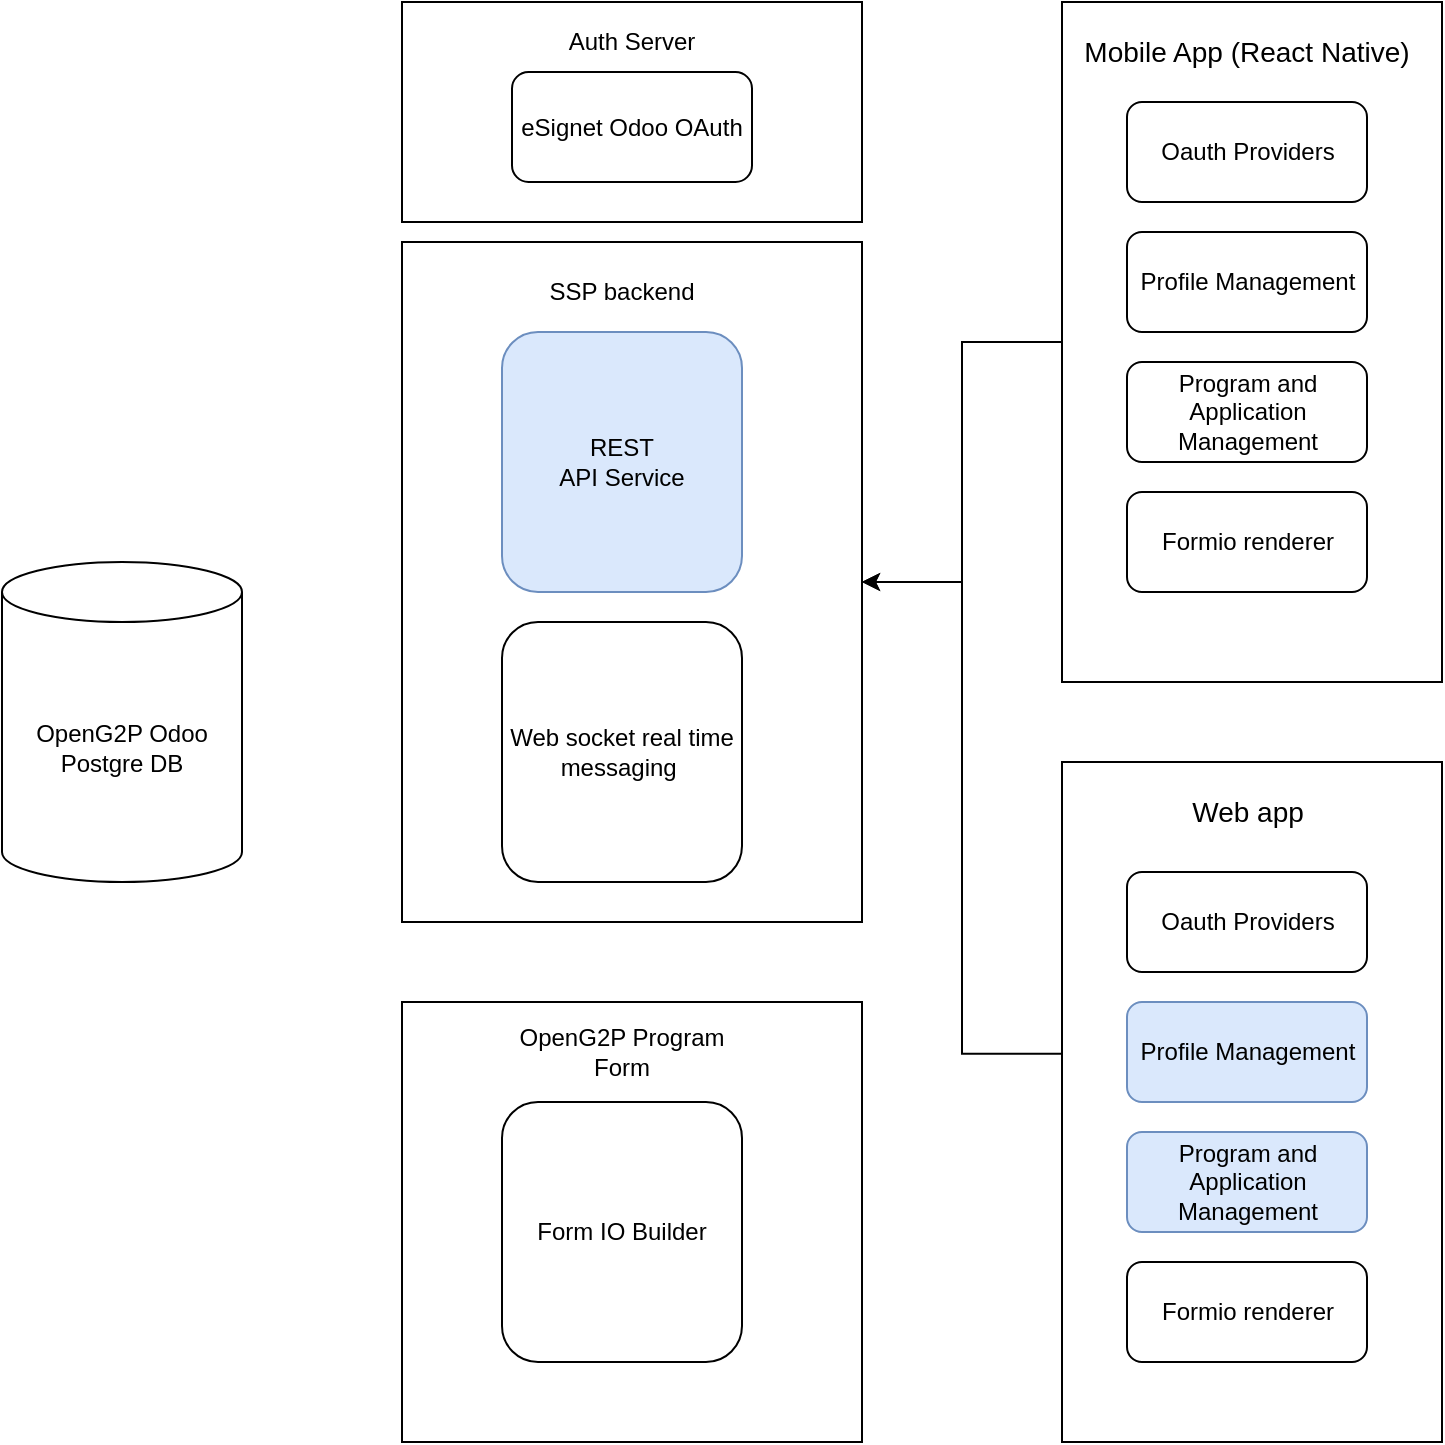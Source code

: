 <mxfile version="21.6.7" type="github">
  <diagram id="DjwuBjzQSKJYnALhCdY3" name="Page-1">
    <mxGraphModel dx="1434" dy="802" grid="1" gridSize="10" guides="1" tooltips="1" connect="1" arrows="1" fold="1" page="1" pageScale="1" pageWidth="1200" pageHeight="1070" math="0" shadow="0">
      <root>
        <mxCell id="0" />
        <mxCell id="1" parent="0" />
        <mxCell id="4EAGslu62ZiDNw4BVvQ3-2" value="" style="rounded=0;whiteSpace=wrap;html=1;" parent="1" vertex="1">
          <mxGeometry x="230" y="160" width="230" height="340" as="geometry" />
        </mxCell>
        <mxCell id="6dZB4tW-6M1oG2YMDY4f-12" value="" style="edgeStyle=orthogonalEdgeStyle;rounded=0;orthogonalLoop=1;jettySize=auto;html=1;" edge="1" parent="1" source="4EAGslu62ZiDNw4BVvQ3-4" target="4EAGslu62ZiDNw4BVvQ3-2">
          <mxGeometry relative="1" as="geometry" />
        </mxCell>
        <mxCell id="4EAGslu62ZiDNw4BVvQ3-4" value="" style="rounded=0;whiteSpace=wrap;html=1;" parent="1" vertex="1">
          <mxGeometry x="560" y="40" width="190" height="340" as="geometry" />
        </mxCell>
        <mxCell id="4EAGslu62ZiDNw4BVvQ3-5" value="" style="rounded=0;whiteSpace=wrap;html=1;" parent="1" vertex="1">
          <mxGeometry x="560" y="420" width="190" height="340" as="geometry" />
        </mxCell>
        <mxCell id="4EAGslu62ZiDNw4BVvQ3-6" value="OpenG2P Odoo &lt;br&gt;Postgre DB" style="shape=cylinder3;whiteSpace=wrap;html=1;boundedLbl=1;backgroundOutline=1;size=15;" parent="1" vertex="1">
          <mxGeometry x="30" y="320" width="120" height="160" as="geometry" />
        </mxCell>
        <mxCell id="4EAGslu62ZiDNw4BVvQ3-7" value="REST &lt;br&gt;API Service" style="rounded=1;whiteSpace=wrap;html=1;fillColor=#dae8fc;strokeColor=#6c8ebf;" parent="1" vertex="1">
          <mxGeometry x="280" y="205" width="120" height="130" as="geometry" />
        </mxCell>
        <mxCell id="4EAGslu62ZiDNw4BVvQ3-8" value="Web socket real time messaging&amp;nbsp;" style="rounded=1;whiteSpace=wrap;html=1;" parent="1" vertex="1">
          <mxGeometry x="280" y="350" width="120" height="130" as="geometry" />
        </mxCell>
        <mxCell id="4EAGslu62ZiDNw4BVvQ3-9" value="Mobile App (React Native)" style="text;html=1;strokeColor=none;fillColor=none;align=center;verticalAlign=middle;whiteSpace=wrap;rounded=0;fontSize=14;" parent="1" vertex="1">
          <mxGeometry x="570" y="50" width="165" height="30" as="geometry" />
        </mxCell>
        <mxCell id="4EAGslu62ZiDNw4BVvQ3-10" value="Web app" style="text;html=1;strokeColor=none;fillColor=none;align=center;verticalAlign=middle;whiteSpace=wrap;rounded=0;fontSize=14;" parent="1" vertex="1">
          <mxGeometry x="622.5" y="430" width="60" height="30" as="geometry" />
        </mxCell>
        <mxCell id="4EAGslu62ZiDNw4BVvQ3-16" value="Formio renderer" style="rounded=1;whiteSpace=wrap;html=1;" parent="1" vertex="1">
          <mxGeometry x="592.5" y="285" width="120" height="50" as="geometry" />
        </mxCell>
        <mxCell id="6dZB4tW-6M1oG2YMDY4f-2" value="SSP backend" style="text;html=1;strokeColor=none;fillColor=none;align=center;verticalAlign=middle;whiteSpace=wrap;rounded=0;" vertex="1" parent="1">
          <mxGeometry x="300" y="170" width="80" height="30" as="geometry" />
        </mxCell>
        <mxCell id="6dZB4tW-6M1oG2YMDY4f-3" value="" style="rounded=0;whiteSpace=wrap;html=1;" vertex="1" parent="1">
          <mxGeometry x="230" y="540" width="230" height="220" as="geometry" />
        </mxCell>
        <mxCell id="6dZB4tW-6M1oG2YMDY4f-5" value="Form IO Builder" style="rounded=1;whiteSpace=wrap;html=1;" vertex="1" parent="1">
          <mxGeometry x="280" y="590" width="120" height="130" as="geometry" />
        </mxCell>
        <mxCell id="6dZB4tW-6M1oG2YMDY4f-6" value="OpenG2P Program Form" style="text;html=1;strokeColor=none;fillColor=none;align=center;verticalAlign=middle;whiteSpace=wrap;rounded=0;" vertex="1" parent="1">
          <mxGeometry x="280" y="550" width="120" height="30" as="geometry" />
        </mxCell>
        <mxCell id="6dZB4tW-6M1oG2YMDY4f-7" value="" style="rounded=0;whiteSpace=wrap;html=1;" vertex="1" parent="1">
          <mxGeometry x="230" y="40" width="230" height="110" as="geometry" />
        </mxCell>
        <mxCell id="6dZB4tW-6M1oG2YMDY4f-8" value="eSignet Odoo OAuth" style="rounded=1;whiteSpace=wrap;html=1;" vertex="1" parent="1">
          <mxGeometry x="285" y="75" width="120" height="55" as="geometry" />
        </mxCell>
        <mxCell id="6dZB4tW-6M1oG2YMDY4f-10" value="Auth Server" style="text;html=1;strokeColor=none;fillColor=none;align=center;verticalAlign=middle;whiteSpace=wrap;rounded=0;" vertex="1" parent="1">
          <mxGeometry x="305" y="45" width="80" height="30" as="geometry" />
        </mxCell>
        <mxCell id="6dZB4tW-6M1oG2YMDY4f-13" value="Oauth Providers" style="rounded=1;whiteSpace=wrap;html=1;" vertex="1" parent="1">
          <mxGeometry x="592.5" y="90" width="120" height="50" as="geometry" />
        </mxCell>
        <mxCell id="6dZB4tW-6M1oG2YMDY4f-14" value="Profile Management" style="rounded=1;whiteSpace=wrap;html=1;" vertex="1" parent="1">
          <mxGeometry x="592.5" y="155" width="120" height="50" as="geometry" />
        </mxCell>
        <mxCell id="6dZB4tW-6M1oG2YMDY4f-15" value="Program and Application Management" style="rounded=1;whiteSpace=wrap;html=1;" vertex="1" parent="1">
          <mxGeometry x="592.5" y="220" width="120" height="50" as="geometry" />
        </mxCell>
        <mxCell id="6dZB4tW-6M1oG2YMDY4f-16" value="Formio renderer" style="rounded=1;whiteSpace=wrap;html=1;" vertex="1" parent="1">
          <mxGeometry x="592.5" y="670" width="120" height="50" as="geometry" />
        </mxCell>
        <mxCell id="6dZB4tW-6M1oG2YMDY4f-17" value="Oauth Providers" style="rounded=1;whiteSpace=wrap;html=1;" vertex="1" parent="1">
          <mxGeometry x="592.5" y="475" width="120" height="50" as="geometry" />
        </mxCell>
        <mxCell id="6dZB4tW-6M1oG2YMDY4f-18" value="Profile Management" style="rounded=1;whiteSpace=wrap;html=1;fillColor=#dae8fc;strokeColor=#6c8ebf;" vertex="1" parent="1">
          <mxGeometry x="592.5" y="540" width="120" height="50" as="geometry" />
        </mxCell>
        <mxCell id="6dZB4tW-6M1oG2YMDY4f-19" value="Program and Application Management" style="rounded=1;whiteSpace=wrap;html=1;fillColor=#dae8fc;strokeColor=#6c8ebf;" vertex="1" parent="1">
          <mxGeometry x="592.5" y="605" width="120" height="50" as="geometry" />
        </mxCell>
        <mxCell id="6dZB4tW-6M1oG2YMDY4f-20" value="" style="edgeStyle=orthogonalEdgeStyle;rounded=0;orthogonalLoop=1;jettySize=auto;html=1;entryX=1;entryY=0.5;entryDx=0;entryDy=0;exitX=0;exitY=0.429;exitDx=0;exitDy=0;exitPerimeter=0;" edge="1" parent="1" source="4EAGslu62ZiDNw4BVvQ3-5" target="4EAGslu62ZiDNw4BVvQ3-2">
          <mxGeometry relative="1" as="geometry">
            <mxPoint x="570" y="370" as="sourcePoint" />
            <mxPoint x="470" y="490" as="targetPoint" />
          </mxGeometry>
        </mxCell>
      </root>
    </mxGraphModel>
  </diagram>
</mxfile>
